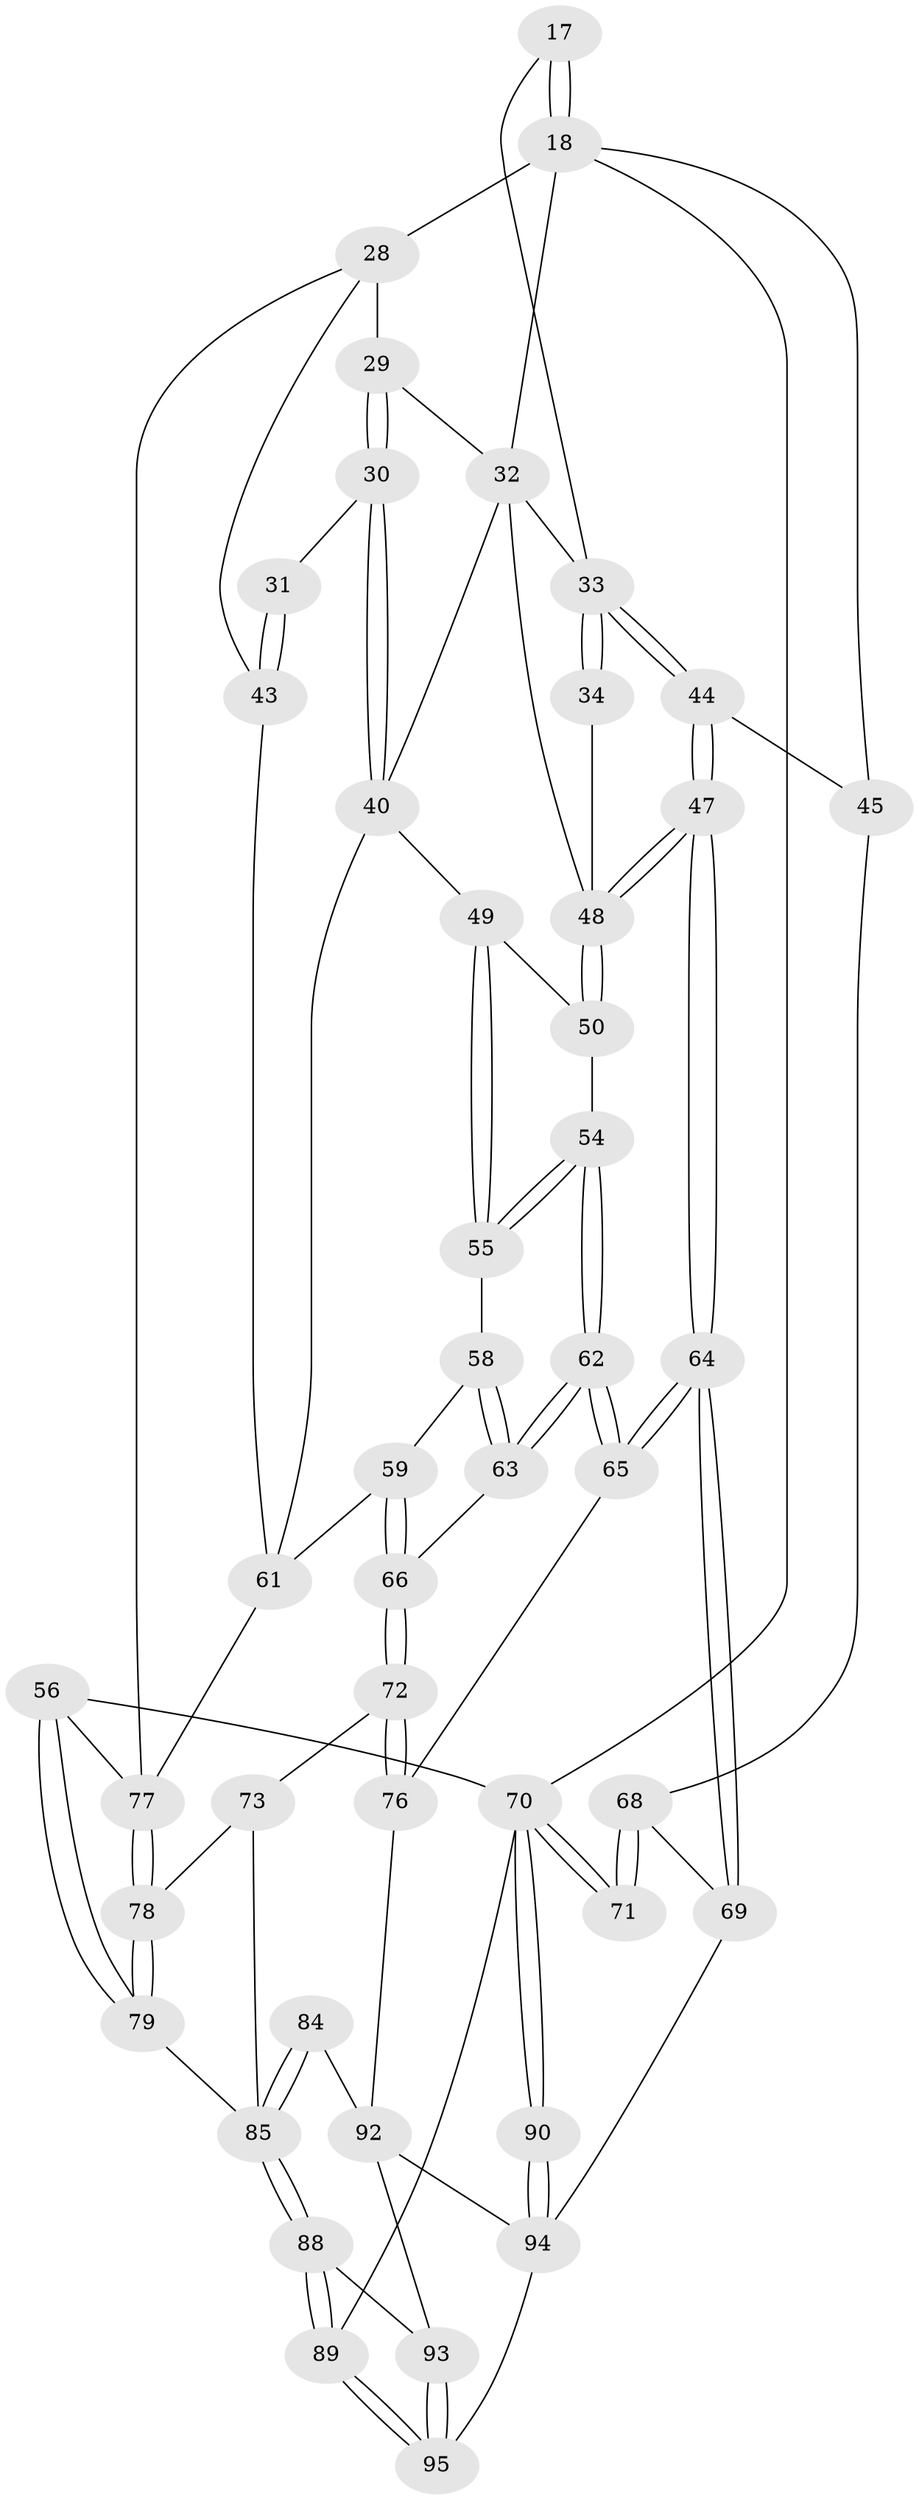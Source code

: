 // original degree distribution, {3: 0.021052631578947368, 4: 0.24210526315789474, 5: 0.5263157894736842, 6: 0.21052631578947367}
// Generated by graph-tools (version 1.1) at 2025/01/03/09/25 05:01:43]
// undirected, 47 vertices, 108 edges
graph export_dot {
graph [start="1"]
  node [color=gray90,style=filled];
  17 [pos="+0.8627724498885975+0.04240424078033935"];
  18 [pos="+1+0.13944165475322848",super="+9"];
  28 [pos="+0+0.24524247289565218",super="+16+19+14"];
  29 [pos="+0.2508685934150841+0.2116672444734297",super="+12"];
  30 [pos="+0.19076123137915574+0.28863986624017895"];
  31 [pos="+0.17682398234412303+0.28467920827788556"];
  32 [pos="+0.3778701116508472+0.25746219948593324",super="+25+7+11"];
  33 [pos="+0.9620705798754543+0.31484038948512527",super="+23+20"];
  34 [pos="+0.8298780800625949+0.31153080729271126",super="+21"];
  40 [pos="+0.20177476805747646+0.4054437892903974",super="+39+38+37"];
  43 [pos="+0.013644333875869701+0.35117423390529634",super="+27"];
  44 [pos="+1+0.3757672396780331"];
  45 [pos="+1+0.3790759126189477"];
  47 [pos="+0.768313504135021+0.6168197525118967"];
  48 [pos="+0.7384304078435137+0.5807617015850356",super="+35+36"];
  49 [pos="+0.3923689975708566+0.444915064020515",super="+42"];
  50 [pos="+0.5847408787015637+0.4949734015737966",super="+41"];
  54 [pos="+0.5588438479844666+0.5149760796019881"];
  55 [pos="+0.41403969775177923+0.49313202926298705"];
  56 [pos="+0+1"];
  58 [pos="+0.40870225340450883+0.529480778821909"];
  59 [pos="+0.3438493761562882+0.5685592135509356"];
  61 [pos="+0.22648127849846394+0.6190870548747556",super="+51+46+60"];
  62 [pos="+0.4883480432632373+0.6305491855352885"];
  63 [pos="+0.47138794387971+0.627378171076334"];
  64 [pos="+0.7632398670713104+0.713927467276523"];
  65 [pos="+0.5617967197195313+0.743354395261168"];
  66 [pos="+0.4179405055339453+0.6435616242893005"];
  68 [pos="+0.7693803445744114+0.7224348668633311",super="+67"];
  69 [pos="+0.7692574319589063+0.7223658049139543"];
  70 [pos="+1+1",super="+57"];
  71 [pos="+1+1"];
  72 [pos="+0.33722092387728086+0.708130698259947"];
  73 [pos="+0.28909237391374176+0.7237175923163204"];
  76 [pos="+0.5286549357117554+0.7840214015713114"];
  77 [pos="+0.07386526312219896+0.6376066121820805",super="+53+75"];
  78 [pos="+0.08878367188375089+0.772651796328403",super="+74"];
  79 [pos="+0.06888124107529907+0.7955972582416136"];
  84 [pos="+0.3084604668959131+0.8090392432202032"];
  85 [pos="+0.20122200060858852+0.9389913632102423",super="+81+80"];
  88 [pos="+0.19603582432338099+0.9524867313917393"];
  89 [pos="+0+1"];
  90 [pos="+0.6599460306486574+1"];
  92 [pos="+0.3543901332002478+0.8887337525434633",super="+83"];
  93 [pos="+0.3024789661612949+0.9292758651561404"];
  94 [pos="+0.4880250104602719+1",super="+91+86"];
  95 [pos="+0.3103952107606573+1"];
  17 -- 18 [weight=2];
  17 -- 18;
  17 -- 33;
  18 -- 45;
  18 -- 70 [weight=2];
  18 -- 32 [weight=2];
  18 -- 28 [weight=2];
  28 -- 43 [weight=2];
  28 -- 77;
  28 -- 29 [weight=2];
  29 -- 30;
  29 -- 30;
  29 -- 32 [weight=2];
  30 -- 31;
  30 -- 40;
  30 -- 40;
  31 -- 43 [weight=2];
  31 -- 43;
  32 -- 40;
  32 -- 48 [weight=2];
  32 -- 33;
  33 -- 34 [weight=2];
  33 -- 34;
  33 -- 44;
  33 -- 44;
  34 -- 48 [weight=2];
  40 -- 49 [weight=2];
  40 -- 61 [weight=2];
  43 -- 61;
  44 -- 45;
  44 -- 47;
  44 -- 47;
  45 -- 68;
  47 -- 48;
  47 -- 48;
  47 -- 64;
  47 -- 64;
  48 -- 50 [weight=2];
  48 -- 50;
  49 -- 55;
  49 -- 55;
  49 -- 50;
  50 -- 54;
  54 -- 55;
  54 -- 55;
  54 -- 62;
  54 -- 62;
  55 -- 58;
  56 -- 79;
  56 -- 79;
  56 -- 70;
  56 -- 77;
  58 -- 59;
  58 -- 63;
  58 -- 63;
  59 -- 66;
  59 -- 66;
  59 -- 61;
  61 -- 77 [weight=2];
  62 -- 63;
  62 -- 63;
  62 -- 65;
  62 -- 65;
  63 -- 66;
  64 -- 65;
  64 -- 65;
  64 -- 69;
  64 -- 69;
  65 -- 76;
  66 -- 72;
  66 -- 72;
  68 -- 69;
  68 -- 71 [weight=2];
  68 -- 71;
  69 -- 94;
  70 -- 71;
  70 -- 71;
  70 -- 90;
  70 -- 90;
  70 -- 89;
  72 -- 73;
  72 -- 76;
  72 -- 76;
  73 -- 78;
  73 -- 85;
  76 -- 92;
  77 -- 78 [weight=2];
  77 -- 78;
  78 -- 79;
  78 -- 79;
  79 -- 85;
  84 -- 85 [weight=2];
  84 -- 85;
  84 -- 92;
  85 -- 88;
  85 -- 88;
  88 -- 89;
  88 -- 89;
  88 -- 93;
  89 -- 95;
  89 -- 95;
  90 -- 94 [weight=2];
  90 -- 94;
  92 -- 93;
  92 -- 94 [weight=2];
  93 -- 95;
  93 -- 95;
  94 -- 95;
}
